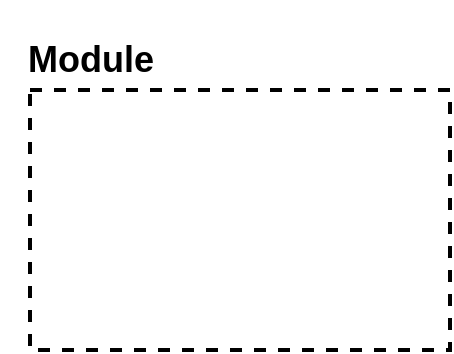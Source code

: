 <mxfile>
    <diagram id="ot1nTi3XGQYTadk-rYlP" name="Page-1">
        <mxGraphModel dx="894" dy="470" grid="0" gridSize="10" guides="1" tooltips="1" connect="1" arrows="1" fold="1" page="1" pageScale="1" pageWidth="850" pageHeight="1100" math="0" shadow="0">
            <root>
                <mxCell id="0"/>
                <mxCell id="1" parent="0"/>
                <mxCell id="6" value="" style="group;fontStyle=2" vertex="1" connectable="0" parent="1">
                    <mxGeometry x="27" y="29" width="215" height="160" as="geometry"/>
                </mxCell>
                <mxCell id="5" value="&lt;h2&gt;&lt;b&gt;Module&lt;/b&gt;&lt;/h2&gt;" style="text;html=1;align=center;verticalAlign=middle;resizable=0;points=[];autosize=1;strokeColor=none;fillColor=none;" vertex="1" parent="6">
                    <mxGeometry x="-10" y="-15" width="90" height="60" as="geometry"/>
                </mxCell>
                <mxCell id="2" value="" style="rounded=0;whiteSpace=wrap;html=1;dashed=1;fillColor=none;strokeWidth=2;" parent="6" vertex="1">
                    <mxGeometry x="5" y="30" width="210" height="130" as="geometry"/>
                </mxCell>
            </root>
        </mxGraphModel>
    </diagram>
</mxfile>